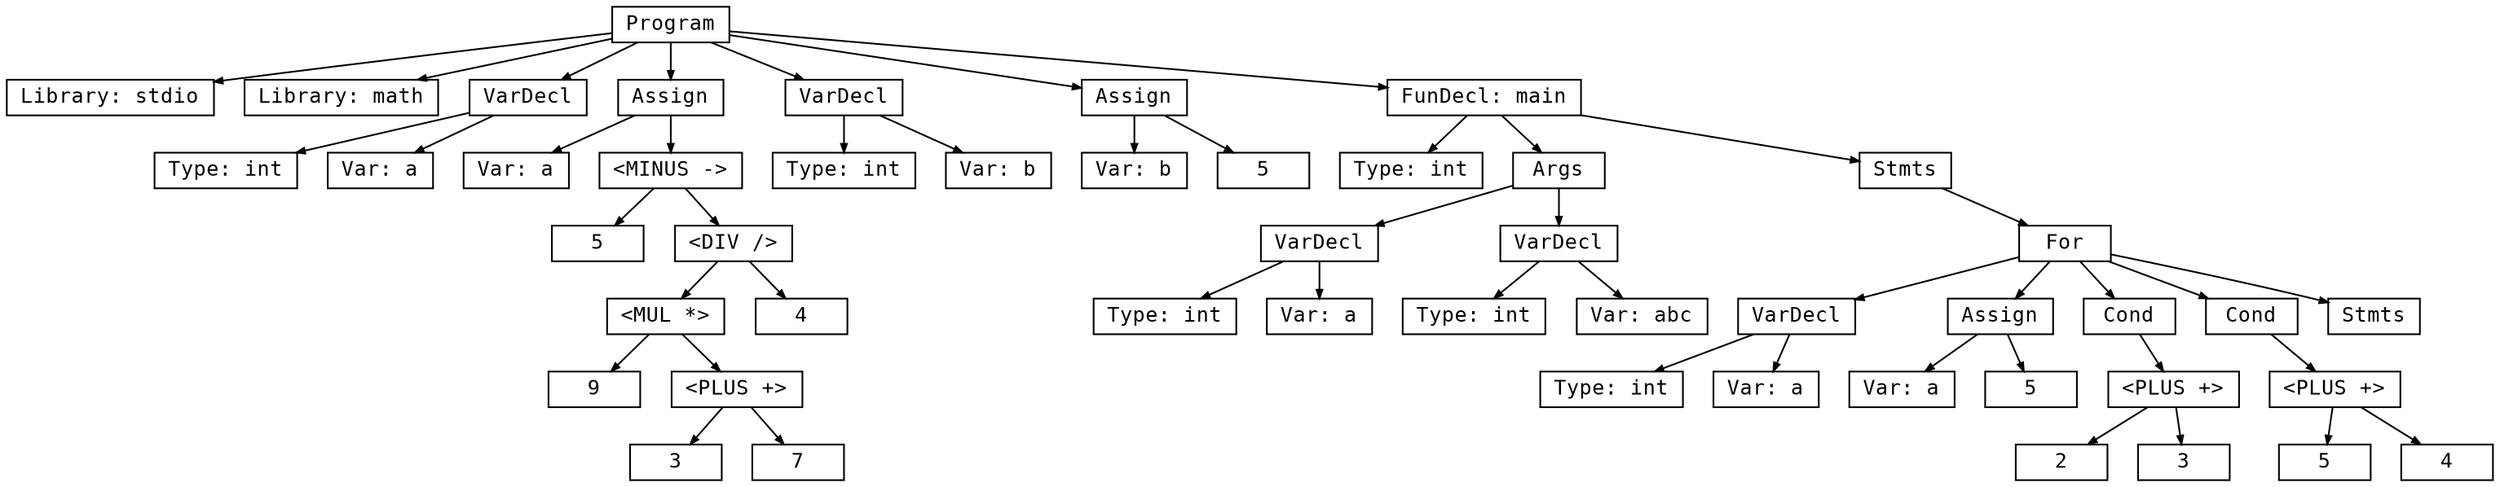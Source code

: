 
digraph astgraph {
    node [shape=box, fontsize=12, fontname="Courier", height=.1];
    ranksep=.3;   
    edge [arrowsize=.5]
node1 [label="Program"]
node2 [label="Library: stdio"]
node1 -> node2
node3 [label="Library: math"]
node1 -> node3
node4 [label="VarDecl"]
node5 [label="Type: int"]
node4 -> node5
node6 [label="Var: a"]
node4 -> node6
node1 -> node4
node7 [label="Assign"]
node8 [label="Var: a"]
node7 -> node8
node9 [label="<MINUS ->"]
node10 [label="5"]
node9 -> node10
node11 [label="<DIV />"]
node12 [label="<MUL *>"]
node13 [label="9"]
node12 -> node13
node14 [label="<PLUS +>"]
node15 [label="3"]
node14 -> node15
node16 [label="7"]
node14 -> node16
node12 -> node14
node11 -> node12
node17 [label="4"]
node11 -> node17
node9 -> node11
node7 -> node9
node1 -> node7
node18 [label="VarDecl"]
node19 [label="Type: int"]
node18 -> node19
node20 [label="Var: b"]
node18 -> node20
node1 -> node18
node21 [label="Assign"]
node22 [label="Var: b"]
node21 -> node22
node23 [label="5"]
node21 -> node23
node1 -> node21
node24 [label="FunDecl: main"]
node25 [label="Type: int"]
node24 -> node25
node26 [label="Args"]
node27 [label="VarDecl"]
node28 [label="Type: int"]
node27 -> node28
node29 [label="Var: a"]
node27 -> node29
node26 -> node27
node30 [label="VarDecl"]
node31 [label="Type: int"]
node30 -> node31
node32 [label="Var: abc"]
node30 -> node32
node26 -> node30
node24 -> node26
node33 [label="Stmts"]
node34 [label="For"]
node35 [label="VarDecl"]
node36 [label="Type: int"]
node35 -> node36
node37 [label="Var: a"]
node35 -> node37
node34 -> node35
node38 [label="Assign"]
node39 [label="Var: a"]
node38 -> node39
node40 [label="5"]
node38 -> node40
node34 -> node38
node41 [label="Cond"]
node42 [label="<PLUS +>"]
node43 [label="2"]
node42 -> node43
node44 [label="3"]
node42 -> node44
node41 -> node42
node34 -> node41
node45 [label="Cond"]
node46 [label="<PLUS +>"]
node47 [label="5"]
node46 -> node47
node48 [label="4"]
node46 -> node48
node45 -> node46
node34 -> node45
node49 [label="Stmts"]
node34 -> node49
node33 -> node34
node24 -> node33
node1 -> node24
}
